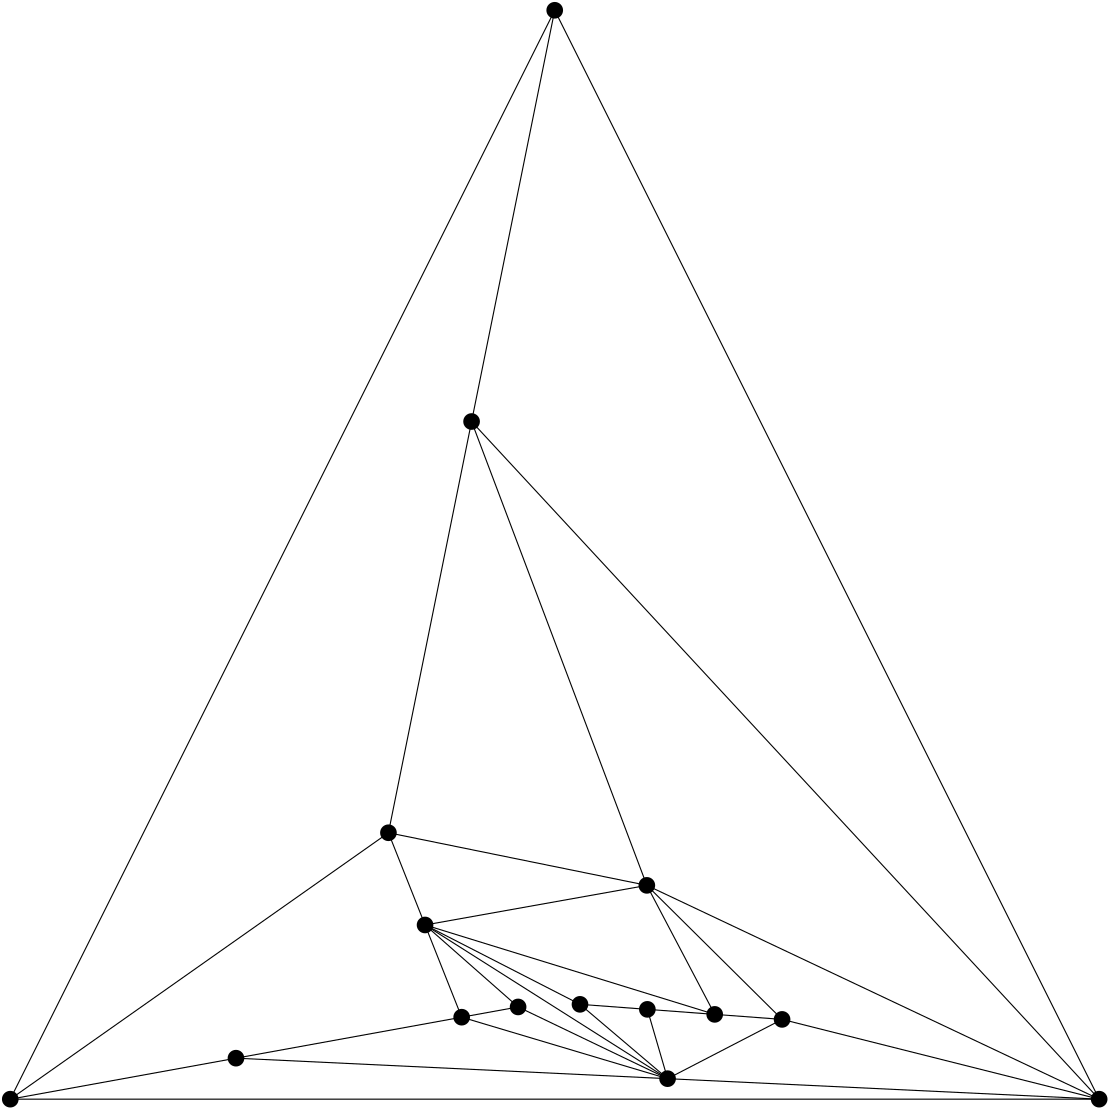 <?xml version="1.0"?>
			<!DOCTYPE ipe SYSTEM "ipe.dtd">
			<ipe version="70005" creator="Ipe 7.1.4">
			<info created="D:20150825115823" modified="D:20150825115852"/>
					<ipestyle name="basic">
		<symbol name="arrow/arc(spx)">
		<path stroke="sym-stroke" fill="sym-stroke" pen="sym-pen">
		0 0 m
		-1 0.333 l
		-1 -0.333 l
		h
		</path>
		</symbol>
		<symbol name="arrow/farc(spx)">
		<path stroke="sym-stroke" fill="white" pen="sym-pen">
		0 0 m
		-1 0.333 l
		-1 -0.333 l
		h
		</path>
		</symbol>
		<symbol name="mark/circle(sx)" transformations="translations">
		<path fill="sym-stroke">
		0.6 0 0 0.6 0 0 e
		0.4 0 0 0.4 0 0 e
		</path>
		</symbol>
		<symbol name="mark/disk(sx)" transformations="translations">
		<path fill="sym-stroke">
		0.6 0 0 0.6 0 0 e
		</path>
		</symbol>
		<symbol name="mark/fdisk(sfx)" transformations="translations">
		<group>
		<path fill="sym-fill">
		0.5 0 0 0.5 0 0 e
		</path>
		<path fill="sym-stroke" fillrule="eofill">
		0.6 0 0 0.6 0 0 e
		0.4 0 0 0.4 0 0 e
		</path>
		</group>
		</symbol>
		<symbol name="mark/box(sx)" transformations="translations">
		<path fill="sym-stroke" fillrule="eofill">
		-0.6 -0.6 m
		0.6 -0.6 l
		0.6 0.6 l
		-0.6 0.6 l
		h
		-0.4 -0.4 m
		0.4 -0.4 l
		0.4 0.4 l
		-0.4 0.4 l
		h
		</path>
		</symbol>
		<symbol name="mark/square(sx)" transformations="translations">
		<path fill="sym-stroke">
		-0.6 -0.6 m
		0.6 -0.6 l
		0.6 0.6 l
		-0.6 0.6 l
		h
		</path>
		</symbol>
		<symbol name="mark/fsquare(sfx)" transformations="translations">
		<group>
		<path fill="sym-fill">
		-0.5 -0.5 m
		0.5 -0.5 l
		0.5 0.5 l
		-0.5 0.5 l
		h
		</path>
		<path fill="sym-stroke" fillrule="eofill">
		-0.6 -0.6 m
		0.6 -0.6 l
		0.6 0.6 l
		-0.6 0.6 l
		h
		-0.4 -0.4 m
		0.4 -0.4 l
		0.4 0.4 l
		-0.4 0.4 l
		h
		</path>
		</group>
		</symbol>
		<symbol name="mark/cross(sx)" transformations="translations">
		<group>
		<path fill="sym-stroke">
		-0.43 -0.57 m
		0.57 0.43 l
		0.43 0.57 l
		-0.57 -0.43 l
		h
		</path>
		<path fill="sym-stroke">
		-0.43 0.57 m
		0.57 -0.43 l
		0.43 -0.57 l
		-0.57 0.43 l
		h
		</path>
		</group>
		</symbol>
		<symbol name="arrow/fnormal(spx)">
		<path stroke="sym-stroke" fill="white" pen="sym-pen">
		0 0 m
		-1 0.333 l
		-1 -0.333 l
		h
		</path>
		</symbol>
		<symbol name="arrow/pointed(spx)">
		<path stroke="sym-stroke" fill="sym-stroke" pen="sym-pen">
		0 0 m
		-1 0.333 l
		-0.8 0 l
		-1 -0.333 l
		h
		</path>
		</symbol>
		<symbol name="arrow/fpointed(spx)">
		<path stroke="sym-stroke" fill="white" pen="sym-pen">
		0 0 m
		-1 0.333 l
		-0.8 0 l
		-1 -0.333 l
		h
		</path>
		</symbol>
		<symbol name="arrow/linear(spx)">
		<path stroke="sym-stroke" pen="sym-pen">
		-1 0.333 m
		0 0 l
		-1 -0.333 l
		</path>
		</symbol>
		<symbol name="arrow/fdouble(spx)">
		<path stroke="sym-stroke" fill="white" pen="sym-pen">
		0 0 m
		-1 0.333 l
		-1 -0.333 l
		h
		-1 0 m
		-2 0.333 l
		-2 -0.333 l
		h
		</path>
		</symbol>
		<symbol name="arrow/double(spx)">
		<path stroke="sym-stroke" fill="sym-stroke" pen="sym-pen">
		0 0 m
		-1 0.333 l
		-1 -0.333 l
		h
		-1 0 m
		-2 0.333 l
		-2 -0.333 l
		h
		</path>
		</symbol>
		<pen name="heavier" value="0.8"/>
		<pen name="fat" value="1.2"/>
		<pen name="ultrafat" value="2"/>
		<symbolsize name="large" value="5"/>
		<symbolsize name="small" value="2"/>
		<symbolsize name="tiny" value="1.1"/>
		<arrowsize name="large" value="10"/>
		<arrowsize name="small" value="5"/>
		<arrowsize name="tiny" value="3"/>
		<color name="red" value="1 0 0"/>
		<color name="green" value="0 1 0"/>
		<color name="blue" value="0 0 1"/>
		<color name="yellow" value="1 1 0"/>
		<color name="orange" value="1 0.647 0"/>
		<color name="gold" value="1 0.843 0"/>
		<color name="purple" value="0.627 0.125 0.941"/>
		<color name="gray" value="0.745"/>
		<color name="brown" value="0.647 0.165 0.165"/>
		<color name="navy" value="0 0 0.502"/>
		<color name="pink" value="1 0.753 0.796"/>
		<color name="seagreen" value="0.18 0.545 0.341"/>
		<color name="turquoise" value="0.251 0.878 0.816"/>
		<color name="violet" value="0.933 0.51 0.933"/>
		<color name="darkblue" value="0 0 0.545"/>
		<color name="darkcyan" value="0 0.545 0.545"/>
		<color name="darkgray" value="0.663"/>
		<color name="darkgreen" value="0 0.392 0"/>
		<color name="darkmagenta" value="0.545 0 0.545"/>
		<color name="darkorange" value="1 0.549 0"/>
		<color name="darkred" value="0.545 0 0"/>
		<color name="lightblue" value="0.678 0.847 0.902"/>
		<color name="lightcyan" value="0.878 1 1"/>
		<color name="lightgray" value="0.827"/>
		<color name="lightgreen" value="0.565 0.933 0.565"/>
		<color name="lightyellow" value="1 1 0.878"/>
		<dashstyle name="dashed" value="[4] 0"/>
		<dashstyle name="dotted" value="[1 3] 0"/>
		<dashstyle name="dash dotted" value="[4 2 1 2] 0"/>
		<dashstyle name="dash dot dotted" value="[4 2 1 2 1 2] 0"/>
		<textsize name="large" value="\large"/>
		<textsize name="Large" value="\Large"/>
		<textsize name="LARGE" value="\LARGE"/>
		<textsize name="huge" value="\huge"/>
		<textsize name="Huge" value="\Huge"/>
		<textsize name="small" value="\small"/>
		<textsize name="footnote" value="\footnotesize"/>
		<textsize name="tiny" value="\tiny"/>
		<textstyle name="center" begin="\begin{center}" end="\end{center}"/>
		<textstyle name="itemize" begin="\begin{itemize}" end="\end{itemize}"/>
		<textstyle name="item" begin="\begin{itemize}\item{}" end="\end{itemize}"/>
		<gridsize name="4 pts" value="4"/>
		<gridsize name="8 pts (~3 mm)" value="8"/>
		<gridsize name="16 pts (~6 mm)" value="16"/>
		<gridsize name="32 pts (~12 mm)" value="32"/>
		<gridsize name="10 pts (~3.5 mm)" value="10"/>
		<gridsize name="20 pts (~7 mm)" value="20"/>
		<gridsize name="14 pts (~5 mm)" value="14"/>
		<gridsize name="28 pts (~10 mm)" value="28"/>
		<gridsize name="56 pts (~20 mm)" value="56"/>
		<anglesize name="90 deg" value="90"/>
		<anglesize name="60 deg" value="60"/>
		<anglesize name="45 deg" value="45"/>
		<anglesize name="30 deg" value="30"/>
		<anglesize name="22.5 deg" value="22.5"/>
		<tiling name="falling" angle="-60" step="4" width="1"/>
		<tiling name="rising" angle="30" step="4" width="1"/>
		</ipestyle>
<page>
			<layer name="alpha"/>
			<layer name="beta"/>
			<view layers="alpha beta" active="alpha"/>
<path layer="beta" stroke="black">
336.625994694960 107.377541998233 m
181.251989389920 114.755083996466 l
</path>
<path layer="beta" stroke="black">
336.625994694960 107.377541998233 m
262.503978779841 129.510167992929 l
</path>
<path layer="beta" stroke="black">
336.625994694960 107.377541998233 m
492.000000000000 100.000000000000 l
</path>
<path layer="beta" stroke="black">
336.625994694960 107.377541998233 m
249.320954907162 162.709106984971 l
</path>
<path layer="beta" stroke="black">
336.625994694960 107.377541998233 m
377.846153846154 128.717948717950 l
</path>
<path layer="beta" stroke="black">
336.625994694960 107.377541998233 m
329.347480106101 132.332449160039 l
</path>
<path layer="beta" stroke="black">
336.625994694960 107.377541998233 m
305.098143236074 134.139699381081 l
</path>
<path layer="beta" stroke="black">
336.625994694960 107.377541998233 m
282.816976127321 133.198938992044 l
</path>
<path layer="beta" stroke="black">
181.251989389920 114.755083996466 m
262.503978779841 129.510167992929 l
</path>
<path layer="beta" stroke="black">
181.251989389920 114.755083996466 m
100.000000000000 100.000000000003 l
</path>
<path layer="beta" stroke="black">
262.503978779841 129.510167992929 m
249.320954907162 162.709106984971 l
</path>
<path layer="beta" stroke="black">
262.503978779841 129.510167992929 m
282.816976127321 133.198938992044 l
</path>
<path layer="beta" stroke="black">
492.000000000000 100.000000000000 m
266.068965517241 343.954022988507 l
</path>
<path layer="beta" stroke="black">
492.000000000000 100.000000000000 m
100.000000000000 100.000000000003 l
</path>
<path layer="beta" stroke="black">
492.000000000000 100.000000000000 m
377.846153846154 128.717948717950 l
</path>
<path layer="beta" stroke="black">
492.000000000000 100.000000000000 m
296.000000000000 492.000000000000 l
</path>
<path layer="beta" stroke="black">
492.000000000000 100.000000000000 m
329.161803713528 176.969053934573 l
</path>
<path layer="beta" stroke="black">
266.068965517241 343.954022988507 m
296.000000000000 492.000000000000 l
</path>
<path layer="beta" stroke="black">
266.068965517241 343.954022988507 m
236.137931034483 195.908045977014 l
</path>
<path layer="beta" stroke="black">
266.068965517241 343.954022988507 m
329.161803713528 176.969053934573 l
</path>
<path layer="beta" stroke="black">
100.000000000000 100.000000000003 m
296.000000000000 492.000000000000 l
</path>
<path layer="beta" stroke="black">
100.000000000000 100.000000000003 m
236.137931034483 195.908045977014 l
</path>
<path layer="beta" stroke="black">
249.320954907162 162.709106984971 m
353.596816976127 130.525198938995 l
</path>
<path layer="beta" stroke="black">
249.320954907162 162.709106984971 m
236.137931034483 195.908045977014 l
</path>
<path layer="beta" stroke="black">
249.320954907162 162.709106984971 m
305.098143236074 134.139699381081 l
</path>
<path layer="beta" stroke="black">
249.320954907162 162.709106984971 m
282.816976127321 133.198938992044 l
</path>
<path layer="beta" stroke="black">
249.320954907162 162.709106984971 m
329.161803713528 176.969053934573 l
</path>
<path layer="beta" stroke="black">
377.846153846154 128.717948717950 m
353.596816976127 130.525198938995 l
</path>
<path layer="beta" stroke="black">
377.846153846154 128.717948717950 m
329.161803713528 176.969053934573 l
</path>
<path layer="beta" stroke="black">
329.347480106101 132.332449160039 m
353.596816976127 130.525198938995 l
</path>
<path layer="beta" stroke="black">
329.347480106101 132.332449160039 m
305.098143236074 134.139699381081 l
</path>
<path layer="beta" stroke="black">
353.596816976127 130.525198938995 m
329.161803713528 176.969053934573 l
</path>
<path layer="beta" stroke="black">
236.137931034483 195.908045977014 m
329.161803713528 176.969053934573 l
</path>
<use layer="alpha" name="mark/disk(sx)" pos="336.625994694960 107.377541998233" size="large" stroke="black"/>
<use layer="alpha" name="mark/disk(sx)" pos="181.251989389920 114.755083996466" size="large" stroke="black"/>
<use layer="alpha" name="mark/disk(sx)" pos="262.503978779841 129.510167992929" size="large" stroke="black"/>
<use layer="alpha" name="mark/disk(sx)" pos="492.000000000000 100.000000000000" size="large" stroke="black"/>
<use layer="alpha" name="mark/disk(sx)" pos="266.068965517241 343.954022988507" size="large" stroke="black"/>
<use layer="alpha" name="mark/disk(sx)" pos="100.000000000000 100.000000000003" size="large" stroke="black"/>
<use layer="alpha" name="mark/disk(sx)" pos="249.320954907162 162.709106984971" size="large" stroke="black"/>
<use layer="alpha" name="mark/disk(sx)" pos="377.846153846154 128.717948717950" size="large" stroke="black"/>
<use layer="alpha" name="mark/disk(sx)" pos="296.000000000000 492.000000000000" size="large" stroke="black"/>
<use layer="alpha" name="mark/disk(sx)" pos="329.347480106101 132.332449160039" size="large" stroke="black"/>
<use layer="alpha" name="mark/disk(sx)" pos="353.596816976127 130.525198938995" size="large" stroke="black"/>
<use layer="alpha" name="mark/disk(sx)" pos="236.137931034483 195.908045977014" size="large" stroke="black"/>
<use layer="alpha" name="mark/disk(sx)" pos="305.098143236074 134.139699381081" size="large" stroke="black"/>
<use layer="alpha" name="mark/disk(sx)" pos="282.816976127321 133.198938992044" size="large" stroke="black"/>
<use layer="alpha" name="mark/disk(sx)" pos="329.161803713528 176.969053934573" size="large" stroke="black"/>
</page>
</ipe>